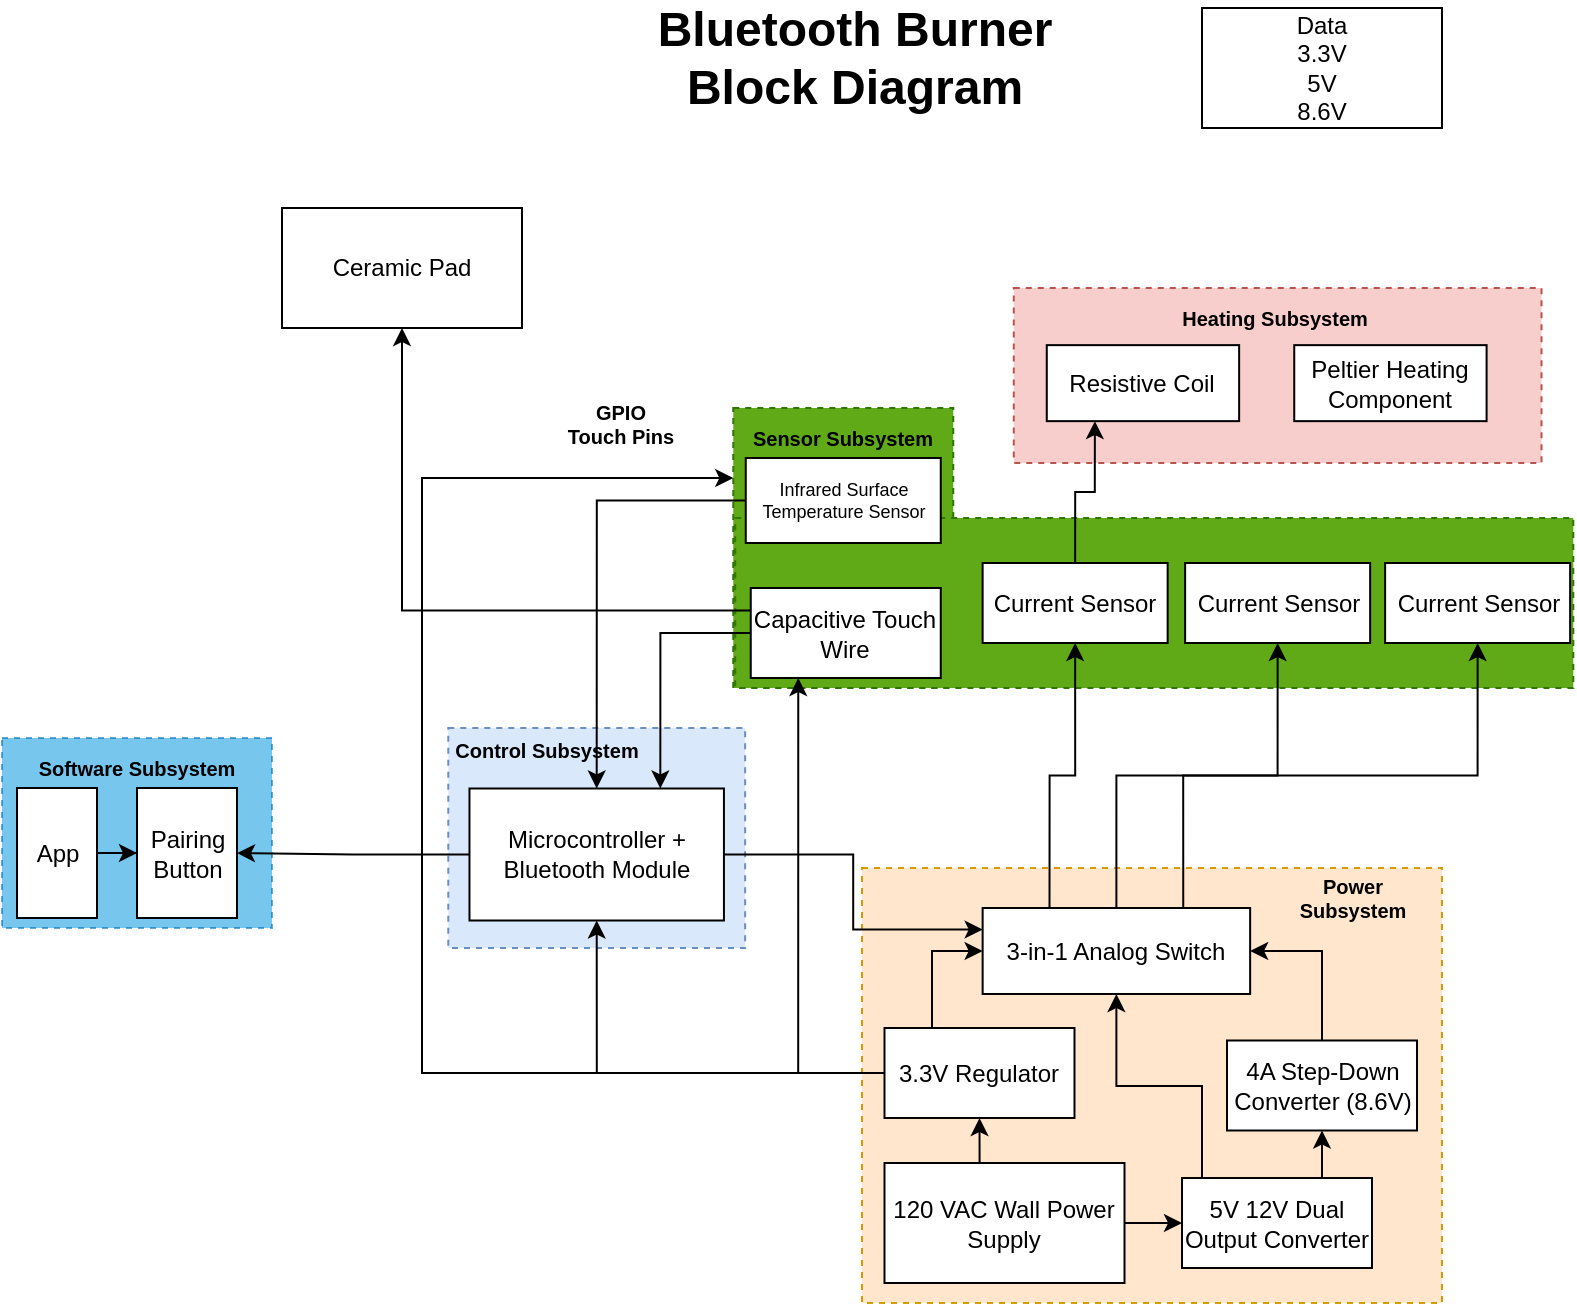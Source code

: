 <mxfile version="23.1.5" type="github">
  <diagram id="R2lEEEUBdFMjLlhIrx00" name="Page-1">
    <mxGraphModel dx="1531" dy="818" grid="1" gridSize="10" guides="1" tooltips="1" connect="1" arrows="1" fold="1" page="1" pageScale="1" pageWidth="850" pageHeight="1100" math="0" shadow="0" extFonts="Permanent Marker^https://fonts.googleapis.com/css?family=Permanent+Marker">
      <root>
        <mxCell id="0" />
        <mxCell id="1" parent="0" />
        <mxCell id="Lt4sIG0qt5cg9dwQDyGw-117" value="" style="rounded=0;whiteSpace=wrap;html=1;fillColor=#f8cecc;strokeColor=#b85450;dashed=1;" parent="1" vertex="1">
          <mxGeometry x="525.88" y="230" width="263.88" height="87.5" as="geometry" />
        </mxCell>
        <mxCell id="Lt4sIG0qt5cg9dwQDyGw-119" value="" style="rounded=0;whiteSpace=wrap;html=1;fillColor=#60a917;strokeColor=#2D7600;fontColor=#ffffff;dashed=1;" parent="1" vertex="1">
          <mxGeometry x="385.63" y="290" width="110" height="140" as="geometry" />
        </mxCell>
        <mxCell id="qraEgwC79fjRJJOxNa_y-46" value="" style="rounded=0;whiteSpace=wrap;html=1;fillColor=#60a917;strokeColor=#2D7600;fontColor=#ffffff;dashed=1;" parent="1" vertex="1">
          <mxGeometry x="386.59" y="345" width="419.06" height="85" as="geometry" />
        </mxCell>
        <mxCell id="qraEgwC79fjRJJOxNa_y-37" value="" style="rounded=0;whiteSpace=wrap;html=1;fillColor=#ffe6cc;strokeColor=#d79b00;dashed=1;" parent="1" vertex="1">
          <mxGeometry x="450" y="520" width="290" height="217.5" as="geometry" />
        </mxCell>
        <mxCell id="qraEgwC79fjRJJOxNa_y-48" value="" style="group" parent="1" vertex="1" connectable="0">
          <mxGeometry x="243.14" y="450" width="148.43" height="110" as="geometry" />
        </mxCell>
        <mxCell id="Lt4sIG0qt5cg9dwQDyGw-118" value="" style="rounded=0;whiteSpace=wrap;html=1;fillColor=#dae8fc;strokeColor=#6c8ebf;dashed=1;" parent="qraEgwC79fjRJJOxNa_y-48" vertex="1">
          <mxGeometry width="148.43" height="110.0" as="geometry" />
        </mxCell>
        <mxCell id="Lt4sIG0qt5cg9dwQDyGw-2" value="Microcontroller + Bluetooth Module" style="rounded=0;whiteSpace=wrap;html=1;" parent="qraEgwC79fjRJJOxNa_y-48" vertex="1">
          <mxGeometry x="10.602" y="30.25" width="127.226" height="66" as="geometry" />
        </mxCell>
        <UserObject label="Control Subsystem" placeholders="1" name="Variable" id="qraEgwC79fjRJJOxNa_y-67">
          <mxCell style="text;html=1;strokeColor=none;fillColor=none;align=center;verticalAlign=middle;whiteSpace=wrap;overflow=hidden;fontSize=10;fontStyle=1" parent="qraEgwC79fjRJJOxNa_y-48" vertex="1">
            <mxGeometry x="-8.938" width="116.624" height="22" as="geometry" />
          </mxCell>
        </UserObject>
        <mxCell id="qraEgwC79fjRJJOxNa_y-33" style="edgeStyle=orthogonalEdgeStyle;rounded=0;orthogonalLoop=1;jettySize=auto;html=1;exitX=0;exitY=0.5;exitDx=0;exitDy=0;entryX=0.75;entryY=0;entryDx=0;entryDy=0;" parent="1" source="qraEgwC79fjRJJOxNa_y-6" target="Lt4sIG0qt5cg9dwQDyGw-2" edge="1">
          <mxGeometry relative="1" as="geometry" />
        </mxCell>
        <mxCell id="Lt4sIG0qt5cg9dwQDyGw-6" value="Ceramic Pad" style="rounded=0;whiteSpace=wrap;html=1;" parent="1" vertex="1">
          <mxGeometry x="160" y="190" width="120" height="60" as="geometry" />
        </mxCell>
        <mxCell id="Lt4sIG0qt5cg9dwQDyGw-110" value="" style="group" parent="1" vertex="1" connectable="0">
          <mxGeometry x="385.63" y="100" width="120" height="80" as="geometry" />
        </mxCell>
        <mxCell id="Lt4sIG0qt5cg9dwQDyGw-73" value="Bluetooth Burner&lt;br&gt;Block Diagram" style="text;strokeColor=none;fillColor=none;html=1;fontSize=24;fontStyle=1;verticalAlign=middle;align=center;" parent="Lt4sIG0qt5cg9dwQDyGw-110" vertex="1">
          <mxGeometry x="30" width="60" height="30" as="geometry" />
        </mxCell>
        <mxCell id="qraEgwC79fjRJJOxNa_y-39" style="edgeStyle=orthogonalEdgeStyle;rounded=0;orthogonalLoop=1;jettySize=auto;html=1;exitX=0.25;exitY=0;exitDx=0;exitDy=0;entryX=0.5;entryY=1;entryDx=0;entryDy=0;" parent="1" source="HiyRN5I2vMWk7KIYHkQ8-43" target="qraEgwC79fjRJJOxNa_y-31" edge="1">
          <mxGeometry relative="1" as="geometry">
            <mxPoint x="513.62" y="537.5" as="sourcePoint" />
          </mxGeometry>
        </mxCell>
        <mxCell id="qraEgwC79fjRJJOxNa_y-43" style="edgeStyle=orthogonalEdgeStyle;rounded=0;orthogonalLoop=1;jettySize=auto;html=1;exitX=0.5;exitY=0;exitDx=0;exitDy=0;entryX=0.5;entryY=1;entryDx=0;entryDy=0;" parent="1" source="HiyRN5I2vMWk7KIYHkQ8-43" target="qraEgwC79fjRJJOxNa_y-30" edge="1">
          <mxGeometry relative="1" as="geometry">
            <mxPoint x="618.62" y="537.5" as="sourcePoint" />
          </mxGeometry>
        </mxCell>
        <mxCell id="qraEgwC79fjRJJOxNa_y-49" value="" style="group" parent="1" vertex="1" connectable="0">
          <mxGeometry x="20" y="455" width="135" height="95" as="geometry" />
        </mxCell>
        <mxCell id="Lt4sIG0qt5cg9dwQDyGw-126" value="" style="rounded=0;whiteSpace=wrap;html=1;fillColor=#1ba1e2;fontColor=#ffffff;strokeColor=#006EAF;opacity=60;dashed=1;" parent="qraEgwC79fjRJJOxNa_y-49" vertex="1">
          <mxGeometry width="135" height="95" as="geometry" />
        </mxCell>
        <mxCell id="qraEgwC79fjRJJOxNa_y-50" value="" style="edgeStyle=orthogonalEdgeStyle;rounded=0;orthogonalLoop=1;jettySize=auto;html=1;" parent="qraEgwC79fjRJJOxNa_y-49" source="Lt4sIG0qt5cg9dwQDyGw-19" target="HviYj5k7WsrF9Fkv7oXZ-1" edge="1">
          <mxGeometry relative="1" as="geometry" />
        </mxCell>
        <mxCell id="Lt4sIG0qt5cg9dwQDyGw-19" value="App" style="rounded=0;whiteSpace=wrap;html=1;" parent="qraEgwC79fjRJJOxNa_y-49" vertex="1">
          <mxGeometry x="7.5" y="25" width="40" height="65" as="geometry" />
        </mxCell>
        <UserObject label="Software Subsystem" placeholders="1" name="Variable" id="Lt4sIG0qt5cg9dwQDyGw-128">
          <mxCell style="text;html=1;strokeColor=none;fillColor=none;align=center;verticalAlign=middle;whiteSpace=wrap;overflow=hidden;fontSize=10;fontStyle=1" parent="qraEgwC79fjRJJOxNa_y-49" vertex="1">
            <mxGeometry x="13.13" y="5" width="108.75" height="20" as="geometry" />
          </mxCell>
        </UserObject>
        <mxCell id="HviYj5k7WsrF9Fkv7oXZ-1" value="Pairing Button" style="rounded=0;whiteSpace=wrap;html=1;" parent="qraEgwC79fjRJJOxNa_y-49" vertex="1">
          <mxGeometry x="67.5" y="25" width="50" height="65" as="geometry" />
        </mxCell>
        <UserObject label="GPIO Touch Pins" placeholders="1" name="Variable" id="qraEgwC79fjRJJOxNa_y-68">
          <mxCell style="text;html=1;strokeColor=none;fillColor=none;align=center;verticalAlign=middle;whiteSpace=wrap;overflow=hidden;fontSize=10;fontStyle=1" parent="1" vertex="1">
            <mxGeometry x="299.68" y="282.5" width="58.75" height="30" as="geometry" />
          </mxCell>
        </UserObject>
        <mxCell id="HiyRN5I2vMWk7KIYHkQ8-1" style="edgeStyle=orthogonalEdgeStyle;rounded=0;orthogonalLoop=1;jettySize=auto;html=1;exitX=0;exitY=0.5;exitDx=0;exitDy=0;entryX=1;entryY=0.5;entryDx=0;entryDy=0;" edge="1" parent="1" source="Lt4sIG0qt5cg9dwQDyGw-2" target="HviYj5k7WsrF9Fkv7oXZ-1">
          <mxGeometry relative="1" as="geometry" />
        </mxCell>
        <mxCell id="HiyRN5I2vMWk7KIYHkQ8-2" style="edgeStyle=orthogonalEdgeStyle;rounded=0;orthogonalLoop=1;jettySize=auto;html=1;exitX=0;exitY=0.5;exitDx=0;exitDy=0;entryX=0.5;entryY=1;entryDx=0;entryDy=0;" edge="1" parent="1" source="qraEgwC79fjRJJOxNa_y-2" target="Lt4sIG0qt5cg9dwQDyGw-2">
          <mxGeometry relative="1" as="geometry" />
        </mxCell>
        <mxCell id="HiyRN5I2vMWk7KIYHkQ8-3" style="edgeStyle=orthogonalEdgeStyle;rounded=0;orthogonalLoop=1;jettySize=auto;html=1;exitX=0;exitY=0.5;exitDx=0;exitDy=0;entryX=0.25;entryY=1;entryDx=0;entryDy=0;" edge="1" parent="1" source="qraEgwC79fjRJJOxNa_y-2" target="qraEgwC79fjRJJOxNa_y-6">
          <mxGeometry relative="1" as="geometry" />
        </mxCell>
        <mxCell id="HiyRN5I2vMWk7KIYHkQ8-4" style="edgeStyle=orthogonalEdgeStyle;rounded=0;orthogonalLoop=1;jettySize=auto;html=1;exitX=0;exitY=0.5;exitDx=0;exitDy=0;entryX=0.5;entryY=0;entryDx=0;entryDy=0;" edge="1" parent="1" source="Lt4sIG0qt5cg9dwQDyGw-4" target="Lt4sIG0qt5cg9dwQDyGw-2">
          <mxGeometry relative="1" as="geometry" />
        </mxCell>
        <mxCell id="HiyRN5I2vMWk7KIYHkQ8-39" style="edgeStyle=orthogonalEdgeStyle;rounded=0;orthogonalLoop=1;jettySize=auto;html=1;exitX=0.75;exitY=0;exitDx=0;exitDy=0;entryX=0.5;entryY=1;entryDx=0;entryDy=0;" edge="1" parent="1" source="HiyRN5I2vMWk7KIYHkQ8-43" target="Lt4sIG0qt5cg9dwQDyGw-5">
          <mxGeometry relative="1" as="geometry">
            <mxPoint x="727.5" y="537.5" as="sourcePoint" />
          </mxGeometry>
        </mxCell>
        <mxCell id="HiyRN5I2vMWk7KIYHkQ8-35" style="edgeStyle=orthogonalEdgeStyle;rounded=0;orthogonalLoop=1;jettySize=auto;html=1;exitX=0.5;exitY=0;exitDx=0;exitDy=0;entryX=0.5;entryY=1;entryDx=0;entryDy=0;" edge="1" parent="1" source="Lt4sIG0qt5cg9dwQDyGw-8" target="qraEgwC79fjRJJOxNa_y-2">
          <mxGeometry relative="1" as="geometry" />
        </mxCell>
        <mxCell id="HiyRN5I2vMWk7KIYHkQ8-36" style="edgeStyle=orthogonalEdgeStyle;rounded=0;orthogonalLoop=1;jettySize=auto;html=1;exitX=1;exitY=0.5;exitDx=0;exitDy=0;entryX=0;entryY=0.5;entryDx=0;entryDy=0;" edge="1" parent="1" source="Lt4sIG0qt5cg9dwQDyGw-8" target="Lt4sIG0qt5cg9dwQDyGw-9">
          <mxGeometry relative="1" as="geometry" />
        </mxCell>
        <mxCell id="Lt4sIG0qt5cg9dwQDyGw-8" value="120 VAC Wall Power Supply" style="rounded=0;whiteSpace=wrap;html=1;" parent="1" vertex="1">
          <mxGeometry x="461.25" y="667.5" width="120" height="60" as="geometry" />
        </mxCell>
        <mxCell id="HiyRN5I2vMWk7KIYHkQ8-45" style="edgeStyle=orthogonalEdgeStyle;rounded=0;orthogonalLoop=1;jettySize=auto;html=1;exitX=0.75;exitY=0;exitDx=0;exitDy=0;entryX=0.5;entryY=1;entryDx=0;entryDy=0;" edge="1" parent="1" source="Lt4sIG0qt5cg9dwQDyGw-9" target="qraEgwC79fjRJJOxNa_y-3">
          <mxGeometry relative="1" as="geometry" />
        </mxCell>
        <mxCell id="HiyRN5I2vMWk7KIYHkQ8-50" style="edgeStyle=orthogonalEdgeStyle;rounded=0;orthogonalLoop=1;jettySize=auto;html=1;exitX=0.25;exitY=0;exitDx=0;exitDy=0;entryX=0.5;entryY=1;entryDx=0;entryDy=0;" edge="1" parent="1" source="Lt4sIG0qt5cg9dwQDyGw-9" target="HiyRN5I2vMWk7KIYHkQ8-43">
          <mxGeometry relative="1" as="geometry">
            <Array as="points">
              <mxPoint x="620" y="675" />
              <mxPoint x="620" y="629" />
              <mxPoint x="577" y="629" />
            </Array>
          </mxGeometry>
        </mxCell>
        <mxCell id="Lt4sIG0qt5cg9dwQDyGw-9" value="5V 12V Dual Output Converter" style="rounded=0;whiteSpace=wrap;html=1;" parent="1" vertex="1">
          <mxGeometry x="610" y="675" width="95" height="45" as="geometry" />
        </mxCell>
        <UserObject label="Power Subsystem" placeholders="1" name="Variable" id="Lt4sIG0qt5cg9dwQDyGw-122">
          <mxCell style="text;html=1;strokeColor=none;fillColor=none;align=center;verticalAlign=middle;whiteSpace=wrap;overflow=hidden;fontSize=10;fontStyle=1" parent="1" vertex="1">
            <mxGeometry x="666.12" y="520" width="58.75" height="30" as="geometry" />
          </mxCell>
        </UserObject>
        <mxCell id="HiyRN5I2vMWk7KIYHkQ8-49" style="edgeStyle=orthogonalEdgeStyle;rounded=0;orthogonalLoop=1;jettySize=auto;html=1;exitX=0.25;exitY=0;exitDx=0;exitDy=0;entryX=0;entryY=0.5;entryDx=0;entryDy=0;" edge="1" parent="1" source="qraEgwC79fjRJJOxNa_y-2" target="HiyRN5I2vMWk7KIYHkQ8-43">
          <mxGeometry relative="1" as="geometry" />
        </mxCell>
        <mxCell id="HiyRN5I2vMWk7KIYHkQ8-52" style="edgeStyle=orthogonalEdgeStyle;rounded=0;orthogonalLoop=1;jettySize=auto;html=1;exitX=0;exitY=0.5;exitDx=0;exitDy=0;entryX=0;entryY=0.25;entryDx=0;entryDy=0;" edge="1" parent="1" source="qraEgwC79fjRJJOxNa_y-2" target="Lt4sIG0qt5cg9dwQDyGw-119">
          <mxGeometry relative="1" as="geometry">
            <Array as="points">
              <mxPoint x="230" y="623" />
              <mxPoint x="230" y="325" />
            </Array>
          </mxGeometry>
        </mxCell>
        <mxCell id="qraEgwC79fjRJJOxNa_y-2" value="3.3V Regulator" style="rounded=0;whiteSpace=wrap;html=1;" parent="1" vertex="1">
          <mxGeometry x="461.25" y="600" width="95" height="45" as="geometry" />
        </mxCell>
        <mxCell id="HiyRN5I2vMWk7KIYHkQ8-47" style="edgeStyle=orthogonalEdgeStyle;rounded=0;orthogonalLoop=1;jettySize=auto;html=1;exitX=0.5;exitY=0;exitDx=0;exitDy=0;entryX=1;entryY=0.5;entryDx=0;entryDy=0;" edge="1" parent="1" source="qraEgwC79fjRJJOxNa_y-3" target="HiyRN5I2vMWk7KIYHkQ8-43">
          <mxGeometry relative="1" as="geometry" />
        </mxCell>
        <mxCell id="qraEgwC79fjRJJOxNa_y-3" value="4A Step-Down Converter (8.6V)" style="rounded=0;whiteSpace=wrap;html=1;" parent="1" vertex="1">
          <mxGeometry x="632.5" y="606.25" width="95" height="45" as="geometry" />
        </mxCell>
        <mxCell id="Lt4sIG0qt5cg9dwQDyGw-5" value="Current Sensor" style="rounded=0;whiteSpace=wrap;html=1;" parent="1" vertex="1">
          <mxGeometry x="711.57" y="367.5" width="92.5" height="40" as="geometry" />
        </mxCell>
        <mxCell id="qraEgwC79fjRJJOxNa_y-30" value="Current Sensor" style="rounded=0;whiteSpace=wrap;html=1;" parent="1" vertex="1">
          <mxGeometry x="611.57" y="367.5" width="92.5" height="40" as="geometry" />
        </mxCell>
        <mxCell id="HiyRN5I2vMWk7KIYHkQ8-55" style="edgeStyle=orthogonalEdgeStyle;rounded=0;orthogonalLoop=1;jettySize=auto;html=1;exitX=0.5;exitY=0;exitDx=0;exitDy=0;entryX=0.25;entryY=1;entryDx=0;entryDy=0;" edge="1" parent="1" source="qraEgwC79fjRJJOxNa_y-31" target="HiyRN5I2vMWk7KIYHkQ8-54">
          <mxGeometry relative="1" as="geometry" />
        </mxCell>
        <mxCell id="qraEgwC79fjRJJOxNa_y-31" value="Current Sensor" style="rounded=0;whiteSpace=wrap;html=1;" parent="1" vertex="1">
          <mxGeometry x="510.32" y="367.5" width="92.5" height="40" as="geometry" />
        </mxCell>
        <mxCell id="Lt4sIG0qt5cg9dwQDyGw-4" value="Infrared Surface Temperature Sensor" style="rounded=0;whiteSpace=wrap;html=1;fontSize=9;" parent="1" vertex="1">
          <mxGeometry x="391.88" y="315" width="97.5" height="42.5" as="geometry" />
        </mxCell>
        <mxCell id="HiyRN5I2vMWk7KIYHkQ8-41" style="edgeStyle=orthogonalEdgeStyle;rounded=0;orthogonalLoop=1;jettySize=auto;html=1;exitX=0;exitY=0.25;exitDx=0;exitDy=0;entryX=0.5;entryY=1;entryDx=0;entryDy=0;" edge="1" parent="1" source="qraEgwC79fjRJJOxNa_y-6" target="Lt4sIG0qt5cg9dwQDyGw-6">
          <mxGeometry relative="1" as="geometry" />
        </mxCell>
        <mxCell id="qraEgwC79fjRJJOxNa_y-6" value="Capacitive Touch Wire" style="rounded=0;whiteSpace=wrap;html=1;" parent="1" vertex="1">
          <mxGeometry x="394.38" y="380" width="95" height="45" as="geometry" />
        </mxCell>
        <UserObject label="Sensor Subsystem" placeholders="1" name="Variable" id="qraEgwC79fjRJJOxNa_y-32">
          <mxCell style="text;html=1;strokeColor=none;fillColor=none;align=center;verticalAlign=middle;whiteSpace=wrap;overflow=hidden;fontSize=10;fontStyle=1" parent="1" vertex="1">
            <mxGeometry x="380" y="295" width="121.25" height="20" as="geometry" />
          </mxCell>
        </UserObject>
        <mxCell id="HiyRN5I2vMWk7KIYHkQ8-42" value="Data&lt;br&gt;3.3V&lt;br&gt;5V&lt;br&gt;8.6V" style="rounded=0;whiteSpace=wrap;html=1;" vertex="1" parent="1">
          <mxGeometry x="620" y="90" width="120" height="60" as="geometry" />
        </mxCell>
        <mxCell id="HiyRN5I2vMWk7KIYHkQ8-43" value="3-in-1 Analog Switch" style="rounded=0;whiteSpace=wrap;html=1;" vertex="1" parent="1">
          <mxGeometry x="510.32" y="540" width="133.75" height="43" as="geometry" />
        </mxCell>
        <mxCell id="HiyRN5I2vMWk7KIYHkQ8-51" style="edgeStyle=orthogonalEdgeStyle;rounded=0;orthogonalLoop=1;jettySize=auto;html=1;exitX=1;exitY=0.5;exitDx=0;exitDy=0;entryX=0;entryY=0.25;entryDx=0;entryDy=0;" edge="1" parent="1" source="Lt4sIG0qt5cg9dwQDyGw-2" target="HiyRN5I2vMWk7KIYHkQ8-43">
          <mxGeometry relative="1" as="geometry" />
        </mxCell>
        <mxCell id="Lt4sIG0qt5cg9dwQDyGw-3" value="Peltier Heating Component" style="rounded=0;whiteSpace=wrap;html=1;" parent="1" vertex="1">
          <mxGeometry x="666.12" y="258.57" width="96.18" height="38" as="geometry" />
        </mxCell>
        <UserObject label="Heating Subsystem" placeholders="1" name="Variable" id="Lt4sIG0qt5cg9dwQDyGw-121">
          <mxCell style="text;html=1;strokeColor=none;fillColor=none;align=center;verticalAlign=middle;whiteSpace=wrap;overflow=hidden;fontSize=10;fontStyle=1" parent="1" vertex="1">
            <mxGeometry x="542.391" y="220" width="228.539" height="50.571" as="geometry" />
          </mxCell>
        </UserObject>
        <mxCell id="HiyRN5I2vMWk7KIYHkQ8-54" value="Resistive Coil" style="rounded=0;whiteSpace=wrap;html=1;" vertex="1" parent="1">
          <mxGeometry x="542.39" y="258.57" width="96.18" height="38" as="geometry" />
        </mxCell>
      </root>
    </mxGraphModel>
  </diagram>
</mxfile>
